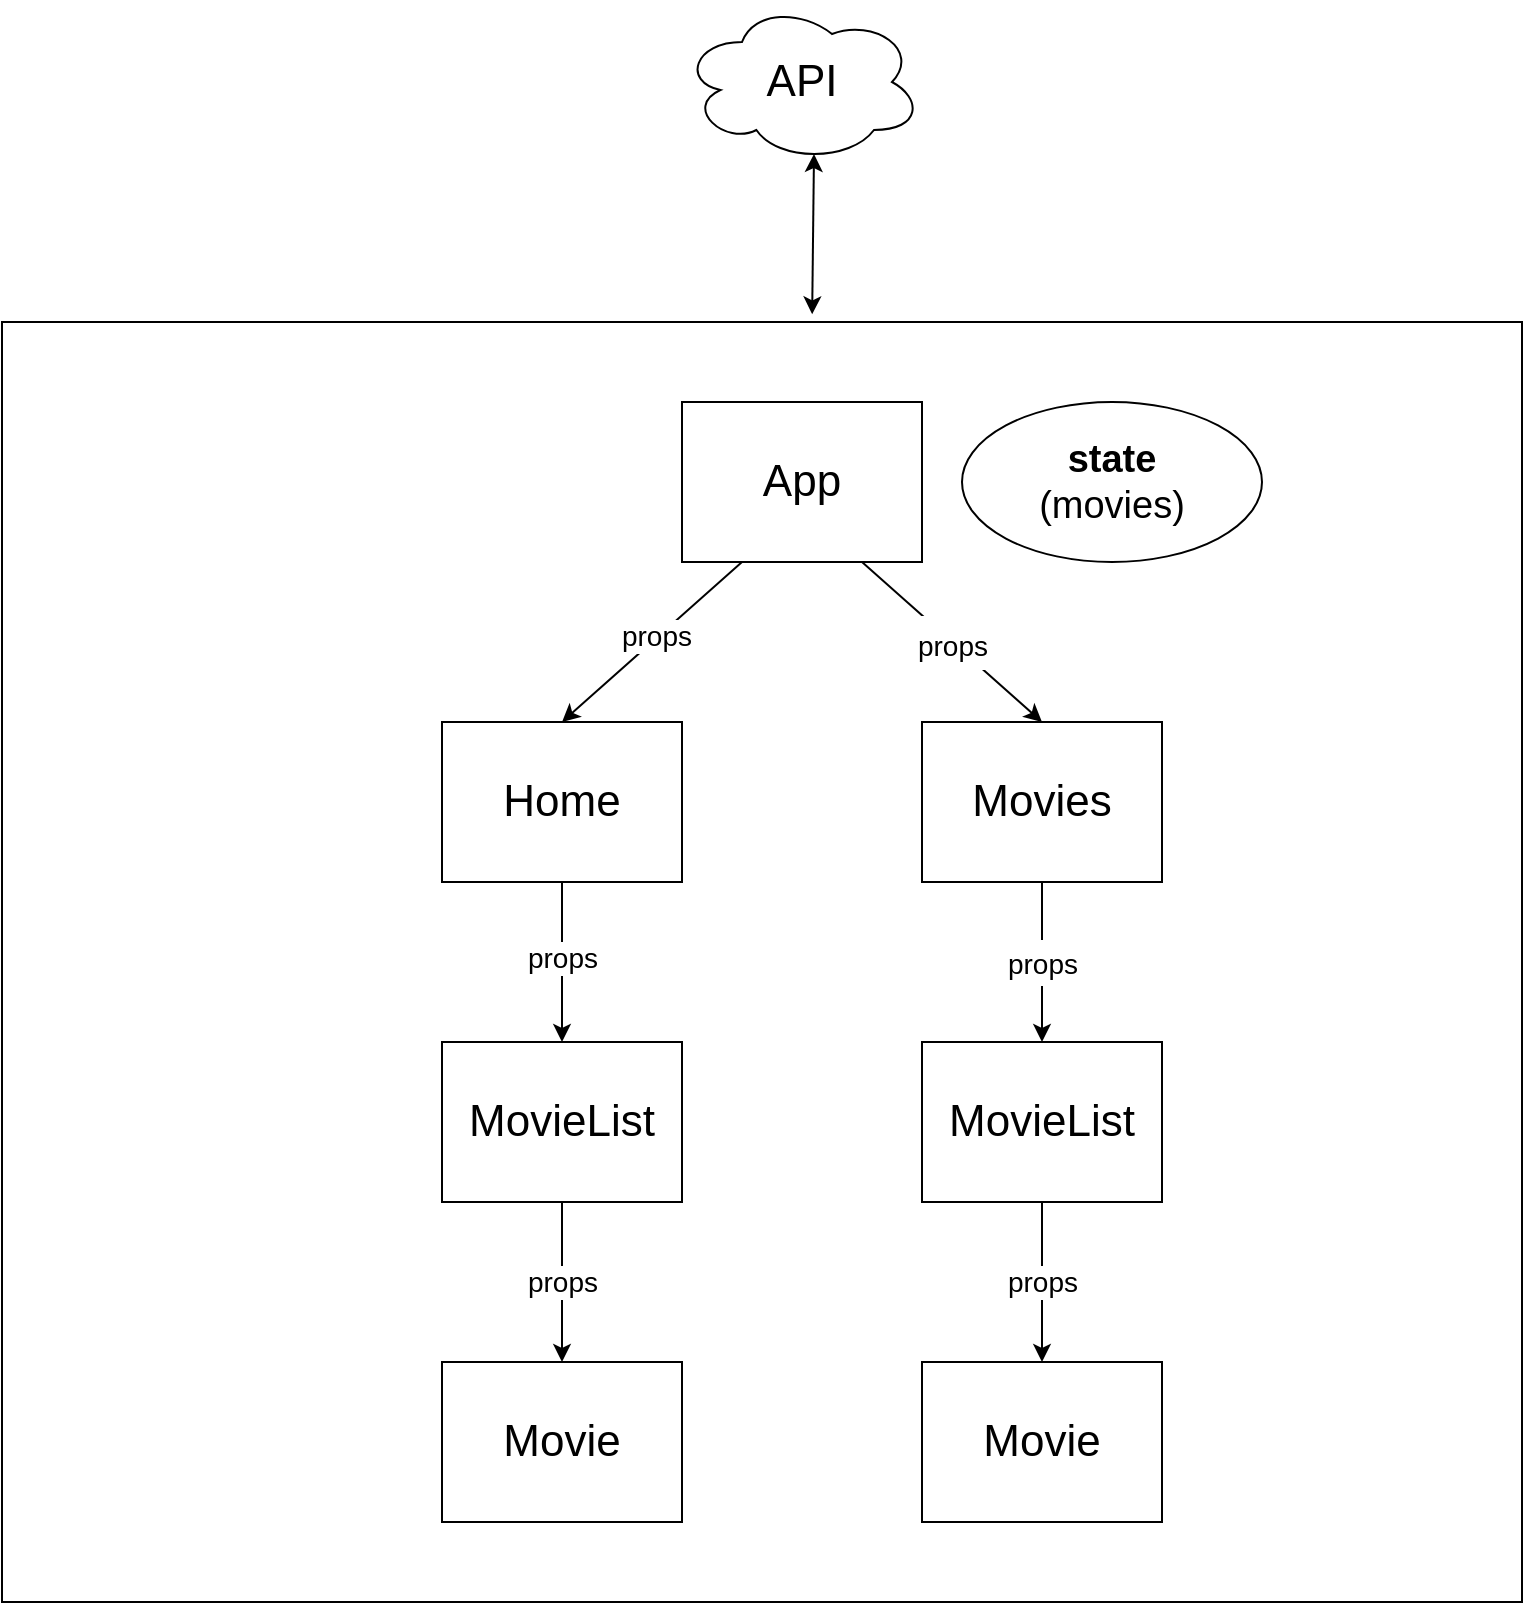 <mxfile version="13.3.5" type="device"><diagram id="OpaayygqUy6JBd7M-VWI" name="Page-1"><mxGraphModel dx="1186" dy="806" grid="1" gridSize="10" guides="1" tooltips="1" connect="1" arrows="1" fold="1" page="1" pageScale="1" pageWidth="827" pageHeight="1169" math="0" shadow="0"><root><mxCell id="0"/><mxCell id="1" parent="0"/><mxCell id="5vSU2TvELzrIEqf5s5bF-32" value="" style="rounded=0;whiteSpace=wrap;html=1;fontSize=22;" vertex="1" parent="1"><mxGeometry x="40" y="200" width="760" height="640" as="geometry"/></mxCell><mxCell id="5vSU2TvELzrIEqf5s5bF-21" style="rounded=0;orthogonalLoop=1;jettySize=auto;html=1;exitX=0.25;exitY=1;exitDx=0;exitDy=0;entryX=0.5;entryY=0;entryDx=0;entryDy=0;fontSize=22;" edge="1" parent="1" source="5vSU2TvELzrIEqf5s5bF-6" target="5vSU2TvELzrIEqf5s5bF-15"><mxGeometry relative="1" as="geometry"/></mxCell><mxCell id="5vSU2TvELzrIEqf5s5bF-34" value="props" style="edgeLabel;html=1;align=center;verticalAlign=middle;resizable=0;points=[];fontSize=14;" vertex="1" connectable="0" parent="5vSU2TvELzrIEqf5s5bF-21"><mxGeometry x="-0.058" y="-1" relative="1" as="geometry"><mxPoint as="offset"/></mxGeometry></mxCell><mxCell id="5vSU2TvELzrIEqf5s5bF-22" value="&lt;font style=&quot;font-size: 14px&quot;&gt;props&lt;/font&gt;" style="rounded=0;orthogonalLoop=1;jettySize=auto;html=1;exitX=0.75;exitY=1;exitDx=0;exitDy=0;entryX=0.5;entryY=0;entryDx=0;entryDy=0;fontSize=22;" edge="1" parent="1" source="5vSU2TvELzrIEqf5s5bF-6" target="5vSU2TvELzrIEqf5s5bF-16"><mxGeometry relative="1" as="geometry"/></mxCell><mxCell id="5vSU2TvELzrIEqf5s5bF-6" value="App" style="rounded=0;whiteSpace=wrap;html=1;fontSize=22;" vertex="1" parent="1"><mxGeometry x="380" y="240" width="120" height="80" as="geometry"/></mxCell><mxCell id="5vSU2TvELzrIEqf5s5bF-24" style="edgeStyle=orthogonalEdgeStyle;rounded=0;orthogonalLoop=1;jettySize=auto;html=1;exitX=0.5;exitY=1;exitDx=0;exitDy=0;entryX=0.5;entryY=0;entryDx=0;entryDy=0;fontSize=22;" edge="1" parent="1" source="5vSU2TvELzrIEqf5s5bF-15" target="5vSU2TvELzrIEqf5s5bF-17"><mxGeometry relative="1" as="geometry"/></mxCell><mxCell id="5vSU2TvELzrIEqf5s5bF-36" value="props" style="edgeLabel;html=1;align=center;verticalAlign=middle;resizable=0;points=[];fontSize=14;" vertex="1" connectable="0" parent="5vSU2TvELzrIEqf5s5bF-24"><mxGeometry x="-0.05" y="-2" relative="1" as="geometry"><mxPoint x="2" as="offset"/></mxGeometry></mxCell><mxCell id="5vSU2TvELzrIEqf5s5bF-15" value="Home" style="rounded=0;whiteSpace=wrap;html=1;fontSize=22;" vertex="1" parent="1"><mxGeometry x="260" y="400" width="120" height="80" as="geometry"/></mxCell><mxCell id="5vSU2TvELzrIEqf5s5bF-23" style="edgeStyle=orthogonalEdgeStyle;rounded=0;orthogonalLoop=1;jettySize=auto;html=1;exitX=0.5;exitY=1;exitDx=0;exitDy=0;entryX=0.5;entryY=0;entryDx=0;entryDy=0;fontSize=22;" edge="1" parent="1" source="5vSU2TvELzrIEqf5s5bF-16" target="5vSU2TvELzrIEqf5s5bF-18"><mxGeometry relative="1" as="geometry"/></mxCell><mxCell id="5vSU2TvELzrIEqf5s5bF-35" value="&lt;font style=&quot;font-size: 14px&quot;&gt;props&lt;/font&gt;" style="edgeLabel;html=1;align=center;verticalAlign=middle;resizable=0;points=[];fontSize=19;" vertex="1" connectable="0" parent="5vSU2TvELzrIEqf5s5bF-23"><mxGeometry x="-0.1" relative="1" as="geometry"><mxPoint y="4" as="offset"/></mxGeometry></mxCell><mxCell id="5vSU2TvELzrIEqf5s5bF-16" value="Movies" style="rounded=0;whiteSpace=wrap;html=1;fontSize=22;" vertex="1" parent="1"><mxGeometry x="500" y="400" width="120" height="80" as="geometry"/></mxCell><mxCell id="5vSU2TvELzrIEqf5s5bF-27" style="edgeStyle=none;rounded=0;orthogonalLoop=1;jettySize=auto;html=1;exitX=0.5;exitY=1;exitDx=0;exitDy=0;entryX=0.5;entryY=0;entryDx=0;entryDy=0;fontSize=22;" edge="1" parent="1" source="5vSU2TvELzrIEqf5s5bF-17" target="5vSU2TvELzrIEqf5s5bF-25"><mxGeometry relative="1" as="geometry"/></mxCell><mxCell id="5vSU2TvELzrIEqf5s5bF-38" value="props" style="edgeLabel;html=1;align=center;verticalAlign=middle;resizable=0;points=[];fontSize=14;" vertex="1" connectable="0" parent="5vSU2TvELzrIEqf5s5bF-27"><mxGeometry x="-0.275" y="-1" relative="1" as="geometry"><mxPoint x="1" y="11" as="offset"/></mxGeometry></mxCell><mxCell id="5vSU2TvELzrIEqf5s5bF-17" value="MovieList" style="rounded=0;whiteSpace=wrap;html=1;fontSize=22;" vertex="1" parent="1"><mxGeometry x="260" y="560" width="120" height="80" as="geometry"/></mxCell><mxCell id="5vSU2TvELzrIEqf5s5bF-28" style="edgeStyle=none;rounded=0;orthogonalLoop=1;jettySize=auto;html=1;exitX=0.5;exitY=1;exitDx=0;exitDy=0;entryX=0.5;entryY=0;entryDx=0;entryDy=0;fontSize=22;" edge="1" parent="1" source="5vSU2TvELzrIEqf5s5bF-18" target="5vSU2TvELzrIEqf5s5bF-26"><mxGeometry relative="1" as="geometry"/></mxCell><mxCell id="5vSU2TvELzrIEqf5s5bF-37" value="props" style="edgeLabel;html=1;align=center;verticalAlign=middle;resizable=0;points=[];fontSize=14;" vertex="1" connectable="0" parent="5vSU2TvELzrIEqf5s5bF-28"><mxGeometry x="-0.175" y="4" relative="1" as="geometry"><mxPoint x="-4" y="7" as="offset"/></mxGeometry></mxCell><mxCell id="5vSU2TvELzrIEqf5s5bF-18" value="MovieList" style="rounded=0;whiteSpace=wrap;html=1;fontSize=22;" vertex="1" parent="1"><mxGeometry x="500" y="560" width="120" height="80" as="geometry"/></mxCell><mxCell id="5vSU2TvELzrIEqf5s5bF-25" value="Movie" style="rounded=0;whiteSpace=wrap;html=1;fontSize=22;" vertex="1" parent="1"><mxGeometry x="260" y="720" width="120" height="80" as="geometry"/></mxCell><mxCell id="5vSU2TvELzrIEqf5s5bF-26" value="Movie" style="rounded=0;whiteSpace=wrap;html=1;fontSize=22;" vertex="1" parent="1"><mxGeometry x="500" y="720" width="120" height="80" as="geometry"/></mxCell><mxCell id="5vSU2TvELzrIEqf5s5bF-30" value="API" style="ellipse;shape=cloud;whiteSpace=wrap;html=1;fontSize=22;" vertex="1" parent="1"><mxGeometry x="380" y="40" width="120" height="80" as="geometry"/></mxCell><mxCell id="5vSU2TvELzrIEqf5s5bF-31" value="&lt;b&gt;state&lt;/b&gt;&lt;br style=&quot;font-size: 19px&quot;&gt;(movies)" style="ellipse;whiteSpace=wrap;html=1;fontSize=19;" vertex="1" parent="1"><mxGeometry x="520" y="240" width="150" height="80" as="geometry"/></mxCell><mxCell id="5vSU2TvELzrIEqf5s5bF-33" value="" style="endArrow=classic;startArrow=classic;html=1;fontSize=19;exitX=0.533;exitY=-0.006;exitDx=0;exitDy=0;exitPerimeter=0;entryX=0.55;entryY=0.95;entryDx=0;entryDy=0;entryPerimeter=0;" edge="1" parent="1" source="5vSU2TvELzrIEqf5s5bF-32" target="5vSU2TvELzrIEqf5s5bF-30"><mxGeometry width="50" height="50" relative="1" as="geometry"><mxPoint x="430" y="180" as="sourcePoint"/><mxPoint x="446" y="140" as="targetPoint"/></mxGeometry></mxCell></root></mxGraphModel></diagram></mxfile>